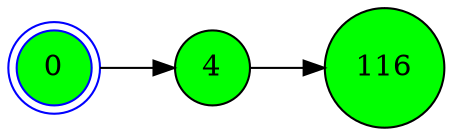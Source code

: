 digraph BlockchainTree {
    rankdir=LR;
    node [shape=circle, style=filled, fontcolor=black];

    0 [fillcolor=green];
    0 [shape=doublecircle, color=blue];
    4 [fillcolor=green];
    0 -> 4;
    116 [fillcolor=green];
    4 -> 116;
}
